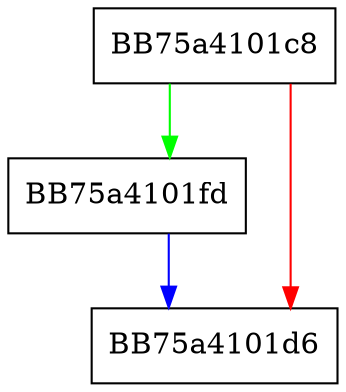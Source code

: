 digraph CreateInstance {
  node [shape="box"];
  graph [splines=ortho];
  BB75a4101c8 -> BB75a4101fd [color="green"];
  BB75a4101c8 -> BB75a4101d6 [color="red"];
  BB75a4101fd -> BB75a4101d6 [color="blue"];
}